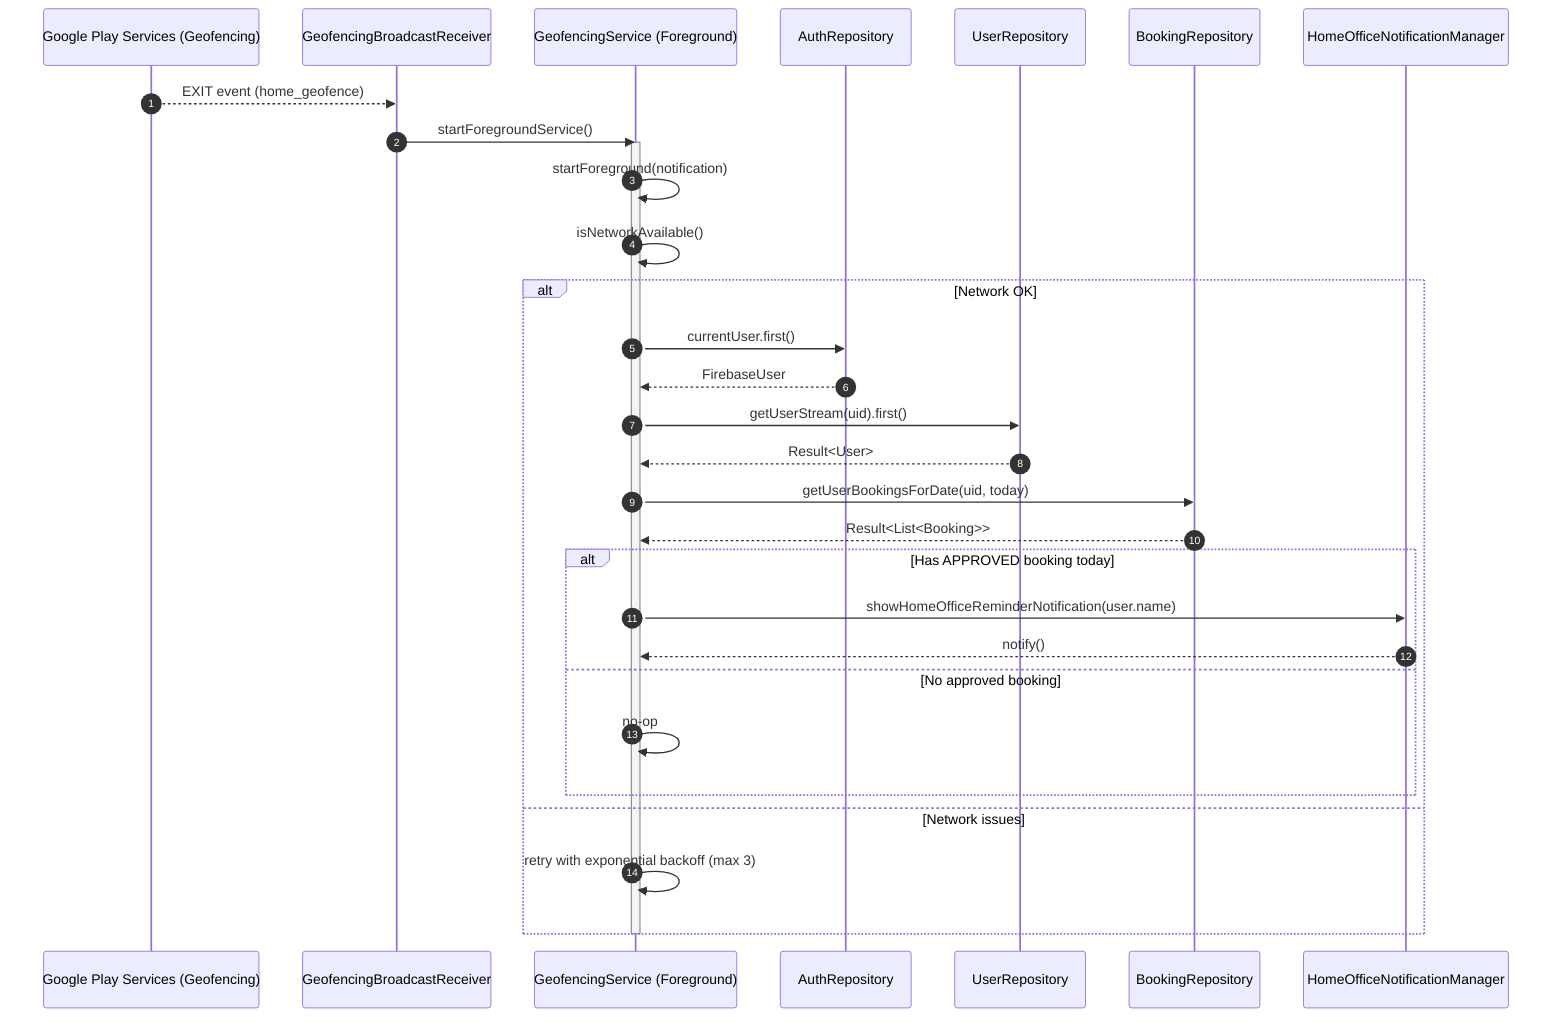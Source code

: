 %% Sequence: Geofence Exit -> Reminder
sequenceDiagram
  autonumber
  participant GPS as Google Play Services (Geofencing)
  participant BR as GeofencingBroadcastReceiver
  participant Svc as GeofencingService (Foreground)
  participant Auth as AuthRepository
  participant User as UserRepository
  participant Book as BookingRepository
  participant Noti as HomeOfficeNotificationManager

  GPS-->>BR: EXIT event (home_geofence)
  BR->>Svc: startForegroundService()
  activate Svc
  Svc->>Svc: startForeground(notification)
  Svc->>Svc: isNetworkAvailable()
  alt Network OK
    Svc->>Auth: currentUser.first()
    Auth-->>Svc: FirebaseUser
    Svc->>User: getUserStream(uid).first()
    User-->>Svc: Result<User>
    Svc->>Book: getUserBookingsForDate(uid, today)
    Book-->>Svc: Result<List<Booking>>
    alt Has APPROVED booking today
      Svc->>Noti: showHomeOfficeReminderNotification(user.name)
      Noti-->>Svc: notify()
    else No approved booking
      Svc->>Svc: no-op
    end
  else Network issues
    Svc->>Svc: retry with exponential backoff (max 3)
  end
  deactivate Svc